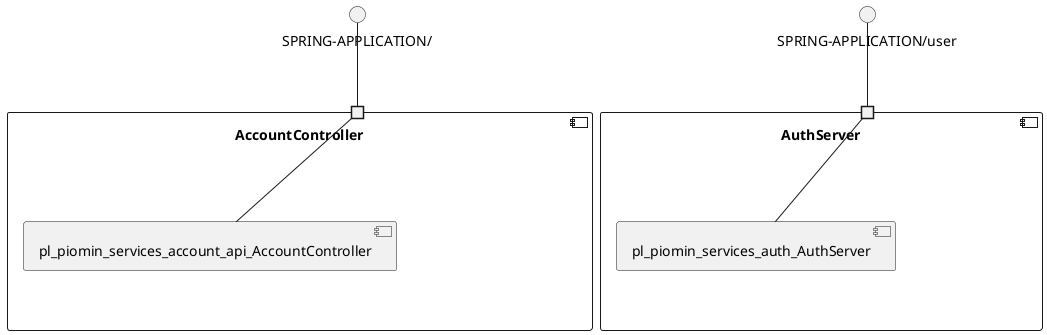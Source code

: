 @startuml
skinparam fixCircleLabelOverlapping true
skinparam componentStyle uml2
component "AccountController\n\n\n\n\n\n" {
[pl_piomin_services_account_api_AccountController]
portin " " as AccountController_requires_SPRING_APPLICATION_
"AccountController_requires_SPRING_APPLICATION_"--[pl_piomin_services_account_api_AccountController]
}
interface "SPRING-APPLICATION/" as interface.SPRING_APPLICATION_
interface.SPRING_APPLICATION_--"AccountController_requires_SPRING_APPLICATION_"
component "AuthServer\n\n\n\n\n\n" {
[pl_piomin_services_auth_AuthServer]
portin " " as AuthServer_requires_SPRING_APPLICATION_user
"AuthServer_requires_SPRING_APPLICATION_user"--[pl_piomin_services_auth_AuthServer]
}
interface "SPRING-APPLICATION/user" as interface.SPRING_APPLICATION_user
interface.SPRING_APPLICATION_user--"AuthServer_requires_SPRING_APPLICATION_user"

@enduml
